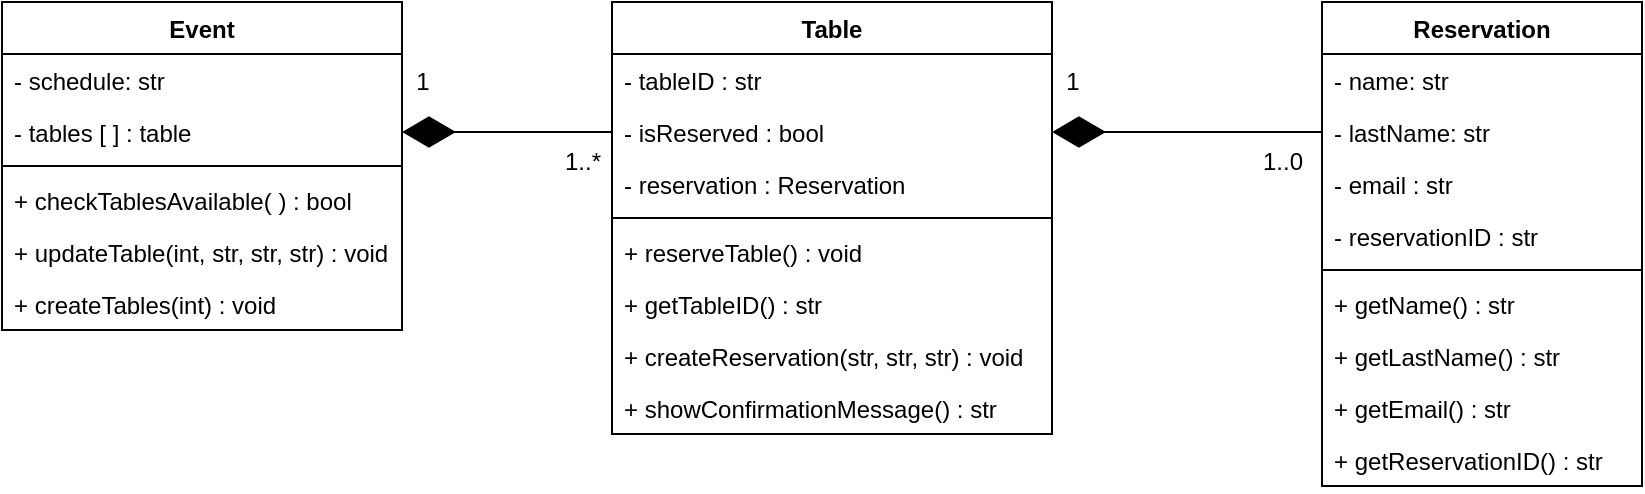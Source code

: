 <mxfile version="18.2.0" type="github">
  <diagram id="_h0us99-AXchDfH0kZew" name="Page-1">
    <mxGraphModel dx="1422" dy="834" grid="1" gridSize="10" guides="1" tooltips="1" connect="1" arrows="1" fold="1" page="1" pageScale="1" pageWidth="850" pageHeight="1100" math="0" shadow="0">
      <root>
        <mxCell id="0" />
        <mxCell id="1" parent="0" />
        <mxCell id="chvIN88rND9_bmf1oYTZ-5" value="Event" style="swimlane;fontStyle=1;align=center;verticalAlign=top;childLayout=stackLayout;horizontal=1;startSize=26;horizontalStack=0;resizeParent=1;resizeParentMax=0;resizeLast=0;collapsible=1;marginBottom=0;" vertex="1" parent="1">
          <mxGeometry x="10" y="220" width="200" height="164" as="geometry" />
        </mxCell>
        <mxCell id="chvIN88rND9_bmf1oYTZ-6" value="- schedule: str" style="text;strokeColor=none;fillColor=none;align=left;verticalAlign=top;spacingLeft=4;spacingRight=4;overflow=hidden;rotatable=0;points=[[0,0.5],[1,0.5]];portConstraint=eastwest;" vertex="1" parent="chvIN88rND9_bmf1oYTZ-5">
          <mxGeometry y="26" width="200" height="26" as="geometry" />
        </mxCell>
        <mxCell id="chvIN88rND9_bmf1oYTZ-13" value="- tables [ ] : table" style="text;strokeColor=none;fillColor=none;align=left;verticalAlign=top;spacingLeft=4;spacingRight=4;overflow=hidden;rotatable=0;points=[[0,0.5],[1,0.5]];portConstraint=eastwest;" vertex="1" parent="chvIN88rND9_bmf1oYTZ-5">
          <mxGeometry y="52" width="200" height="26" as="geometry" />
        </mxCell>
        <mxCell id="chvIN88rND9_bmf1oYTZ-7" value="" style="line;strokeWidth=1;fillColor=none;align=left;verticalAlign=middle;spacingTop=-1;spacingLeft=3;spacingRight=3;rotatable=0;labelPosition=right;points=[];portConstraint=eastwest;" vertex="1" parent="chvIN88rND9_bmf1oYTZ-5">
          <mxGeometry y="78" width="200" height="8" as="geometry" />
        </mxCell>
        <mxCell id="chvIN88rND9_bmf1oYTZ-8" value="+ checkTablesAvailable( ) : bool" style="text;strokeColor=none;fillColor=none;align=left;verticalAlign=top;spacingLeft=4;spacingRight=4;overflow=hidden;rotatable=0;points=[[0,0.5],[1,0.5]];portConstraint=eastwest;" vertex="1" parent="chvIN88rND9_bmf1oYTZ-5">
          <mxGeometry y="86" width="200" height="26" as="geometry" />
        </mxCell>
        <mxCell id="chvIN88rND9_bmf1oYTZ-15" value="+ updateTable(int, str, str, str) : void" style="text;strokeColor=none;fillColor=none;align=left;verticalAlign=top;spacingLeft=4;spacingRight=4;overflow=hidden;rotatable=0;points=[[0,0.5],[1,0.5]];portConstraint=eastwest;" vertex="1" parent="chvIN88rND9_bmf1oYTZ-5">
          <mxGeometry y="112" width="200" height="26" as="geometry" />
        </mxCell>
        <mxCell id="chvIN88rND9_bmf1oYTZ-14" value="+ createTables(int) : void" style="text;strokeColor=none;fillColor=none;align=left;verticalAlign=top;spacingLeft=4;spacingRight=4;overflow=hidden;rotatable=0;points=[[0,0.5],[1,0.5]];portConstraint=eastwest;" vertex="1" parent="chvIN88rND9_bmf1oYTZ-5">
          <mxGeometry y="138" width="200" height="26" as="geometry" />
        </mxCell>
        <mxCell id="chvIN88rND9_bmf1oYTZ-16" value="Table" style="swimlane;fontStyle=1;align=center;verticalAlign=top;childLayout=stackLayout;horizontal=1;startSize=26;horizontalStack=0;resizeParent=1;resizeParentMax=0;resizeLast=0;collapsible=1;marginBottom=0;" vertex="1" parent="1">
          <mxGeometry x="315" y="220" width="220" height="216" as="geometry" />
        </mxCell>
        <mxCell id="chvIN88rND9_bmf1oYTZ-17" value="- tableID : str" style="text;strokeColor=none;fillColor=none;align=left;verticalAlign=top;spacingLeft=4;spacingRight=4;overflow=hidden;rotatable=0;points=[[0,0.5],[1,0.5]];portConstraint=eastwest;" vertex="1" parent="chvIN88rND9_bmf1oYTZ-16">
          <mxGeometry y="26" width="220" height="26" as="geometry" />
        </mxCell>
        <mxCell id="chvIN88rND9_bmf1oYTZ-21" value="- isReserved : bool" style="text;strokeColor=none;fillColor=none;align=left;verticalAlign=top;spacingLeft=4;spacingRight=4;overflow=hidden;rotatable=0;points=[[0,0.5],[1,0.5]];portConstraint=eastwest;" vertex="1" parent="chvIN88rND9_bmf1oYTZ-16">
          <mxGeometry y="52" width="220" height="26" as="geometry" />
        </mxCell>
        <mxCell id="chvIN88rND9_bmf1oYTZ-20" value="- reservation : Reservation" style="text;strokeColor=none;fillColor=none;align=left;verticalAlign=top;spacingLeft=4;spacingRight=4;overflow=hidden;rotatable=0;points=[[0,0.5],[1,0.5]];portConstraint=eastwest;" vertex="1" parent="chvIN88rND9_bmf1oYTZ-16">
          <mxGeometry y="78" width="220" height="26" as="geometry" />
        </mxCell>
        <mxCell id="chvIN88rND9_bmf1oYTZ-18" value="" style="line;strokeWidth=1;fillColor=none;align=left;verticalAlign=middle;spacingTop=-1;spacingLeft=3;spacingRight=3;rotatable=0;labelPosition=right;points=[];portConstraint=eastwest;" vertex="1" parent="chvIN88rND9_bmf1oYTZ-16">
          <mxGeometry y="104" width="220" height="8" as="geometry" />
        </mxCell>
        <mxCell id="chvIN88rND9_bmf1oYTZ-19" value="+ reserveTable() : void" style="text;strokeColor=none;fillColor=none;align=left;verticalAlign=top;spacingLeft=4;spacingRight=4;overflow=hidden;rotatable=0;points=[[0,0.5],[1,0.5]];portConstraint=eastwest;" vertex="1" parent="chvIN88rND9_bmf1oYTZ-16">
          <mxGeometry y="112" width="220" height="26" as="geometry" />
        </mxCell>
        <mxCell id="chvIN88rND9_bmf1oYTZ-24" value="+ getTableID() : str" style="text;strokeColor=none;fillColor=none;align=left;verticalAlign=top;spacingLeft=4;spacingRight=4;overflow=hidden;rotatable=0;points=[[0,0.5],[1,0.5]];portConstraint=eastwest;" vertex="1" parent="chvIN88rND9_bmf1oYTZ-16">
          <mxGeometry y="138" width="220" height="26" as="geometry" />
        </mxCell>
        <mxCell id="chvIN88rND9_bmf1oYTZ-23" value="+ createReservation(str, str, str) : void" style="text;strokeColor=none;fillColor=none;align=left;verticalAlign=top;spacingLeft=4;spacingRight=4;overflow=hidden;rotatable=0;points=[[0,0.5],[1,0.5]];portConstraint=eastwest;" vertex="1" parent="chvIN88rND9_bmf1oYTZ-16">
          <mxGeometry y="164" width="220" height="26" as="geometry" />
        </mxCell>
        <mxCell id="chvIN88rND9_bmf1oYTZ-22" value="+ showConfirmationMessage() : str" style="text;strokeColor=none;fillColor=none;align=left;verticalAlign=top;spacingLeft=4;spacingRight=4;overflow=hidden;rotatable=0;points=[[0,0.5],[1,0.5]];portConstraint=eastwest;" vertex="1" parent="chvIN88rND9_bmf1oYTZ-16">
          <mxGeometry y="190" width="220" height="26" as="geometry" />
        </mxCell>
        <mxCell id="chvIN88rND9_bmf1oYTZ-29" value="Reservation" style="swimlane;fontStyle=1;align=center;verticalAlign=top;childLayout=stackLayout;horizontal=1;startSize=26;horizontalStack=0;resizeParent=1;resizeParentMax=0;resizeLast=0;collapsible=1;marginBottom=0;" vertex="1" parent="1">
          <mxGeometry x="670" y="220" width="160" height="242" as="geometry" />
        </mxCell>
        <mxCell id="chvIN88rND9_bmf1oYTZ-30" value="- name: str" style="text;strokeColor=none;fillColor=none;align=left;verticalAlign=top;spacingLeft=4;spacingRight=4;overflow=hidden;rotatable=0;points=[[0,0.5],[1,0.5]];portConstraint=eastwest;" vertex="1" parent="chvIN88rND9_bmf1oYTZ-29">
          <mxGeometry y="26" width="160" height="26" as="geometry" />
        </mxCell>
        <mxCell id="chvIN88rND9_bmf1oYTZ-35" value="- lastName: str" style="text;strokeColor=none;fillColor=none;align=left;verticalAlign=top;spacingLeft=4;spacingRight=4;overflow=hidden;rotatable=0;points=[[0,0.5],[1,0.5]];portConstraint=eastwest;" vertex="1" parent="chvIN88rND9_bmf1oYTZ-29">
          <mxGeometry y="52" width="160" height="26" as="geometry" />
        </mxCell>
        <mxCell id="chvIN88rND9_bmf1oYTZ-34" value="- email : str" style="text;strokeColor=none;fillColor=none;align=left;verticalAlign=top;spacingLeft=4;spacingRight=4;overflow=hidden;rotatable=0;points=[[0,0.5],[1,0.5]];portConstraint=eastwest;" vertex="1" parent="chvIN88rND9_bmf1oYTZ-29">
          <mxGeometry y="78" width="160" height="26" as="geometry" />
        </mxCell>
        <mxCell id="chvIN88rND9_bmf1oYTZ-33" value="- reservationID : str" style="text;strokeColor=none;fillColor=none;align=left;verticalAlign=top;spacingLeft=4;spacingRight=4;overflow=hidden;rotatable=0;points=[[0,0.5],[1,0.5]];portConstraint=eastwest;" vertex="1" parent="chvIN88rND9_bmf1oYTZ-29">
          <mxGeometry y="104" width="160" height="26" as="geometry" />
        </mxCell>
        <mxCell id="chvIN88rND9_bmf1oYTZ-31" value="" style="line;strokeWidth=1;fillColor=none;align=left;verticalAlign=middle;spacingTop=-1;spacingLeft=3;spacingRight=3;rotatable=0;labelPosition=right;points=[];portConstraint=eastwest;" vertex="1" parent="chvIN88rND9_bmf1oYTZ-29">
          <mxGeometry y="130" width="160" height="8" as="geometry" />
        </mxCell>
        <mxCell id="chvIN88rND9_bmf1oYTZ-32" value="+ getName() : str" style="text;strokeColor=none;fillColor=none;align=left;verticalAlign=top;spacingLeft=4;spacingRight=4;overflow=hidden;rotatable=0;points=[[0,0.5],[1,0.5]];portConstraint=eastwest;" vertex="1" parent="chvIN88rND9_bmf1oYTZ-29">
          <mxGeometry y="138" width="160" height="26" as="geometry" />
        </mxCell>
        <mxCell id="chvIN88rND9_bmf1oYTZ-38" value="+ getLastName() : str" style="text;strokeColor=none;fillColor=none;align=left;verticalAlign=top;spacingLeft=4;spacingRight=4;overflow=hidden;rotatable=0;points=[[0,0.5],[1,0.5]];portConstraint=eastwest;" vertex="1" parent="chvIN88rND9_bmf1oYTZ-29">
          <mxGeometry y="164" width="160" height="26" as="geometry" />
        </mxCell>
        <mxCell id="chvIN88rND9_bmf1oYTZ-37" value="+ getEmail() : str" style="text;strokeColor=none;fillColor=none;align=left;verticalAlign=top;spacingLeft=4;spacingRight=4;overflow=hidden;rotatable=0;points=[[0,0.5],[1,0.5]];portConstraint=eastwest;" vertex="1" parent="chvIN88rND9_bmf1oYTZ-29">
          <mxGeometry y="190" width="160" height="26" as="geometry" />
        </mxCell>
        <mxCell id="chvIN88rND9_bmf1oYTZ-36" value="+ getReservationID() : str" style="text;strokeColor=none;fillColor=none;align=left;verticalAlign=top;spacingLeft=4;spacingRight=4;overflow=hidden;rotatable=0;points=[[0,0.5],[1,0.5]];portConstraint=eastwest;" vertex="1" parent="chvIN88rND9_bmf1oYTZ-29">
          <mxGeometry y="216" width="160" height="26" as="geometry" />
        </mxCell>
        <mxCell id="chvIN88rND9_bmf1oYTZ-41" value="" style="endArrow=diamondThin;endFill=1;endSize=24;html=1;rounded=0;fontColor=#F0F0F0;sourcePerimeterSpacing=0;strokeWidth=1;entryX=1;entryY=0.5;entryDx=0;entryDy=0;exitX=0;exitY=0.5;exitDx=0;exitDy=0;" edge="1" parent="1" source="chvIN88rND9_bmf1oYTZ-21" target="chvIN88rND9_bmf1oYTZ-13">
          <mxGeometry width="160" relative="1" as="geometry">
            <mxPoint x="120" y="510" as="sourcePoint" />
            <mxPoint x="280" y="510" as="targetPoint" />
          </mxGeometry>
        </mxCell>
        <mxCell id="chvIN88rND9_bmf1oYTZ-43" value="1" style="text;html=1;align=center;verticalAlign=middle;resizable=0;points=[];autosize=1;strokeColor=none;fillColor=none;" vertex="1" parent="1">
          <mxGeometry x="210" y="250" width="20" height="20" as="geometry" />
        </mxCell>
        <mxCell id="chvIN88rND9_bmf1oYTZ-44" value="1..*" style="text;html=1;align=center;verticalAlign=middle;resizable=0;points=[];autosize=1;strokeColor=none;fillColor=none;" vertex="1" parent="1">
          <mxGeometry x="285" y="290" width="30" height="20" as="geometry" />
        </mxCell>
        <mxCell id="chvIN88rND9_bmf1oYTZ-45" value="" style="endArrow=diamondThin;endFill=1;endSize=24;html=1;rounded=0;fontColor=#F0F0F0;sourcePerimeterSpacing=0;strokeWidth=1;entryX=1;entryY=0.5;entryDx=0;entryDy=0;exitX=0;exitY=0.5;exitDx=0;exitDy=0;" edge="1" parent="1" source="chvIN88rND9_bmf1oYTZ-35" target="chvIN88rND9_bmf1oYTZ-21">
          <mxGeometry width="160" relative="1" as="geometry">
            <mxPoint x="220" y="430" as="sourcePoint" />
            <mxPoint x="380" y="430" as="targetPoint" />
          </mxGeometry>
        </mxCell>
        <mxCell id="chvIN88rND9_bmf1oYTZ-46" value="1" style="text;html=1;align=center;verticalAlign=middle;resizable=0;points=[];autosize=1;strokeColor=none;fillColor=none;" vertex="1" parent="1">
          <mxGeometry x="535" y="250" width="20" height="20" as="geometry" />
        </mxCell>
        <mxCell id="chvIN88rND9_bmf1oYTZ-47" value="1..0" style="text;html=1;align=center;verticalAlign=middle;resizable=0;points=[];autosize=1;strokeColor=none;fillColor=none;" vertex="1" parent="1">
          <mxGeometry x="630" y="290" width="40" height="20" as="geometry" />
        </mxCell>
      </root>
    </mxGraphModel>
  </diagram>
</mxfile>

